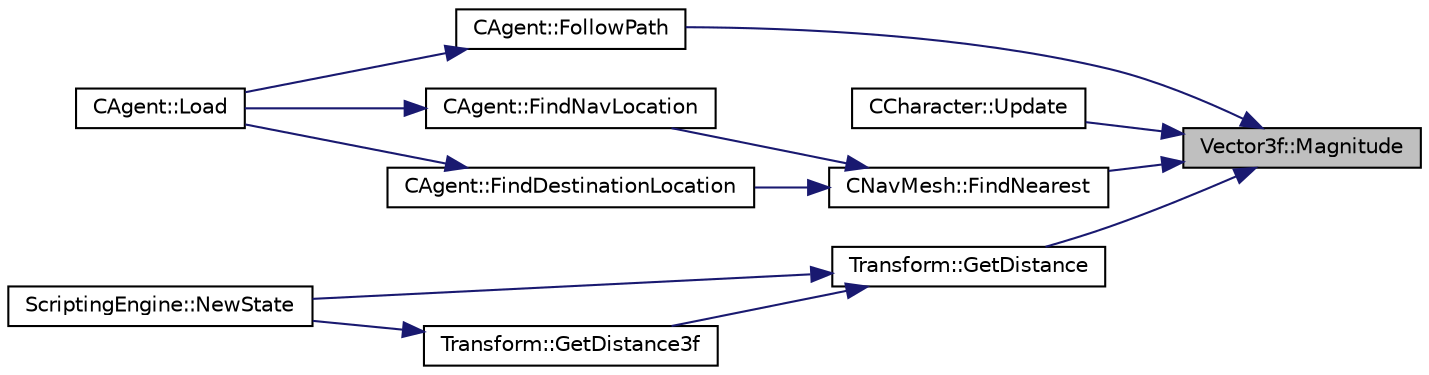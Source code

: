 digraph "Vector3f::Magnitude"
{
 // LATEX_PDF_SIZE
  edge [fontname="Helvetica",fontsize="10",labelfontname="Helvetica",labelfontsize="10"];
  node [fontname="Helvetica",fontsize="10",shape=record];
  rankdir="RL";
  Node117 [label="Vector3f::Magnitude",height=0.2,width=0.4,color="black", fillcolor="grey75", style="filled", fontcolor="black",tooltip=" "];
  Node117 -> Node118 [dir="back",color="midnightblue",fontsize="10",style="solid",fontname="Helvetica"];
  Node118 [label="CAgent::FollowPath",height=0.2,width=0.4,color="black", fillcolor="white", style="filled",URL="$class_c_agent.html#a8e57afd96aac88101d9f75d3d1d79951",tooltip="make the Agent follow a precalculated path"];
  Node118 -> Node119 [dir="back",color="midnightblue",fontsize="10",style="solid",fontname="Helvetica"];
  Node119 [label="CAgent::Load",height=0.2,width=0.4,color="black", fillcolor="white", style="filled",URL="$class_c_agent.html#a744b88d9b408c11bb3406acb6717ddb0",tooltip="loads the component from saved state"];
  Node117 -> Node120 [dir="back",color="midnightblue",fontsize="10",style="solid",fontname="Helvetica"];
  Node120 [label="CCharacter::Update",height=0.2,width=0.4,color="black", fillcolor="white", style="filled",URL="$class_c_character.html#adc476a488c7157c7fc2b32381760b4e0",tooltip="updates ongoing behaviour for the component"];
  Node117 -> Node121 [dir="back",color="midnightblue",fontsize="10",style="solid",fontname="Helvetica"];
  Node121 [label="CNavMesh::FindNearest",height=0.2,width=0.4,color="black", fillcolor="white", style="filled",URL="$class_c_nav_mesh.html#a83df28ba6d93dc828bf175153eb456e4",tooltip="Retrieves the nearest navNode."];
  Node121 -> Node122 [dir="back",color="midnightblue",fontsize="10",style="solid",fontname="Helvetica"];
  Node122 [label="CAgent::FindNavLocation",height=0.2,width=0.4,color="black", fillcolor="white", style="filled",URL="$class_c_agent.html#ab8cdc6c0d4b3dd50c651e2e90b82b65a",tooltip="make the Agent follow a precalculated path"];
  Node122 -> Node119 [dir="back",color="midnightblue",fontsize="10",style="solid",fontname="Helvetica"];
  Node121 -> Node123 [dir="back",color="midnightblue",fontsize="10",style="solid",fontname="Helvetica"];
  Node123 [label="CAgent::FindDestinationLocation",height=0.2,width=0.4,color="black", fillcolor="white", style="filled",URL="$class_c_agent.html#a260880f82a08058f8292cc339cb9681e",tooltip="make the Agent follow a precalculated path"];
  Node123 -> Node119 [dir="back",color="midnightblue",fontsize="10",style="solid",fontname="Helvetica"];
  Node117 -> Node124 [dir="back",color="midnightblue",fontsize="10",style="solid",fontname="Helvetica"];
  Node124 [label="Transform::GetDistance",height=0.2,width=0.4,color="black", fillcolor="white", style="filled",URL="$class_transform.html#a19aaf61ebb28048705c9554de15285ef",tooltip="calculates the distance to another transform in world space"];
  Node124 -> Node125 [dir="back",color="midnightblue",fontsize="10",style="solid",fontname="Helvetica"];
  Node125 [label="ScriptingEngine::NewState",height=0.2,width=0.4,color="black", fillcolor="white", style="filled",URL="$class_scripting_engine.html#a125a0c206da8e74b8f6664c4e523606a",tooltip="Sets up the engine with initial processes and variables and exposes engine functionality to lua."];
  Node124 -> Node126 [dir="back",color="midnightblue",fontsize="10",style="solid",fontname="Helvetica"];
  Node126 [label="Transform::GetDistance3f",height=0.2,width=0.4,color="black", fillcolor="white", style="filled",URL="$class_transform.html#acdf5060e65bb0c87353a3b880b46a6ad",tooltip="calculates the distance of this transform in world space to a point in the world"];
  Node126 -> Node125 [dir="back",color="midnightblue",fontsize="10",style="solid",fontname="Helvetica"];
}
